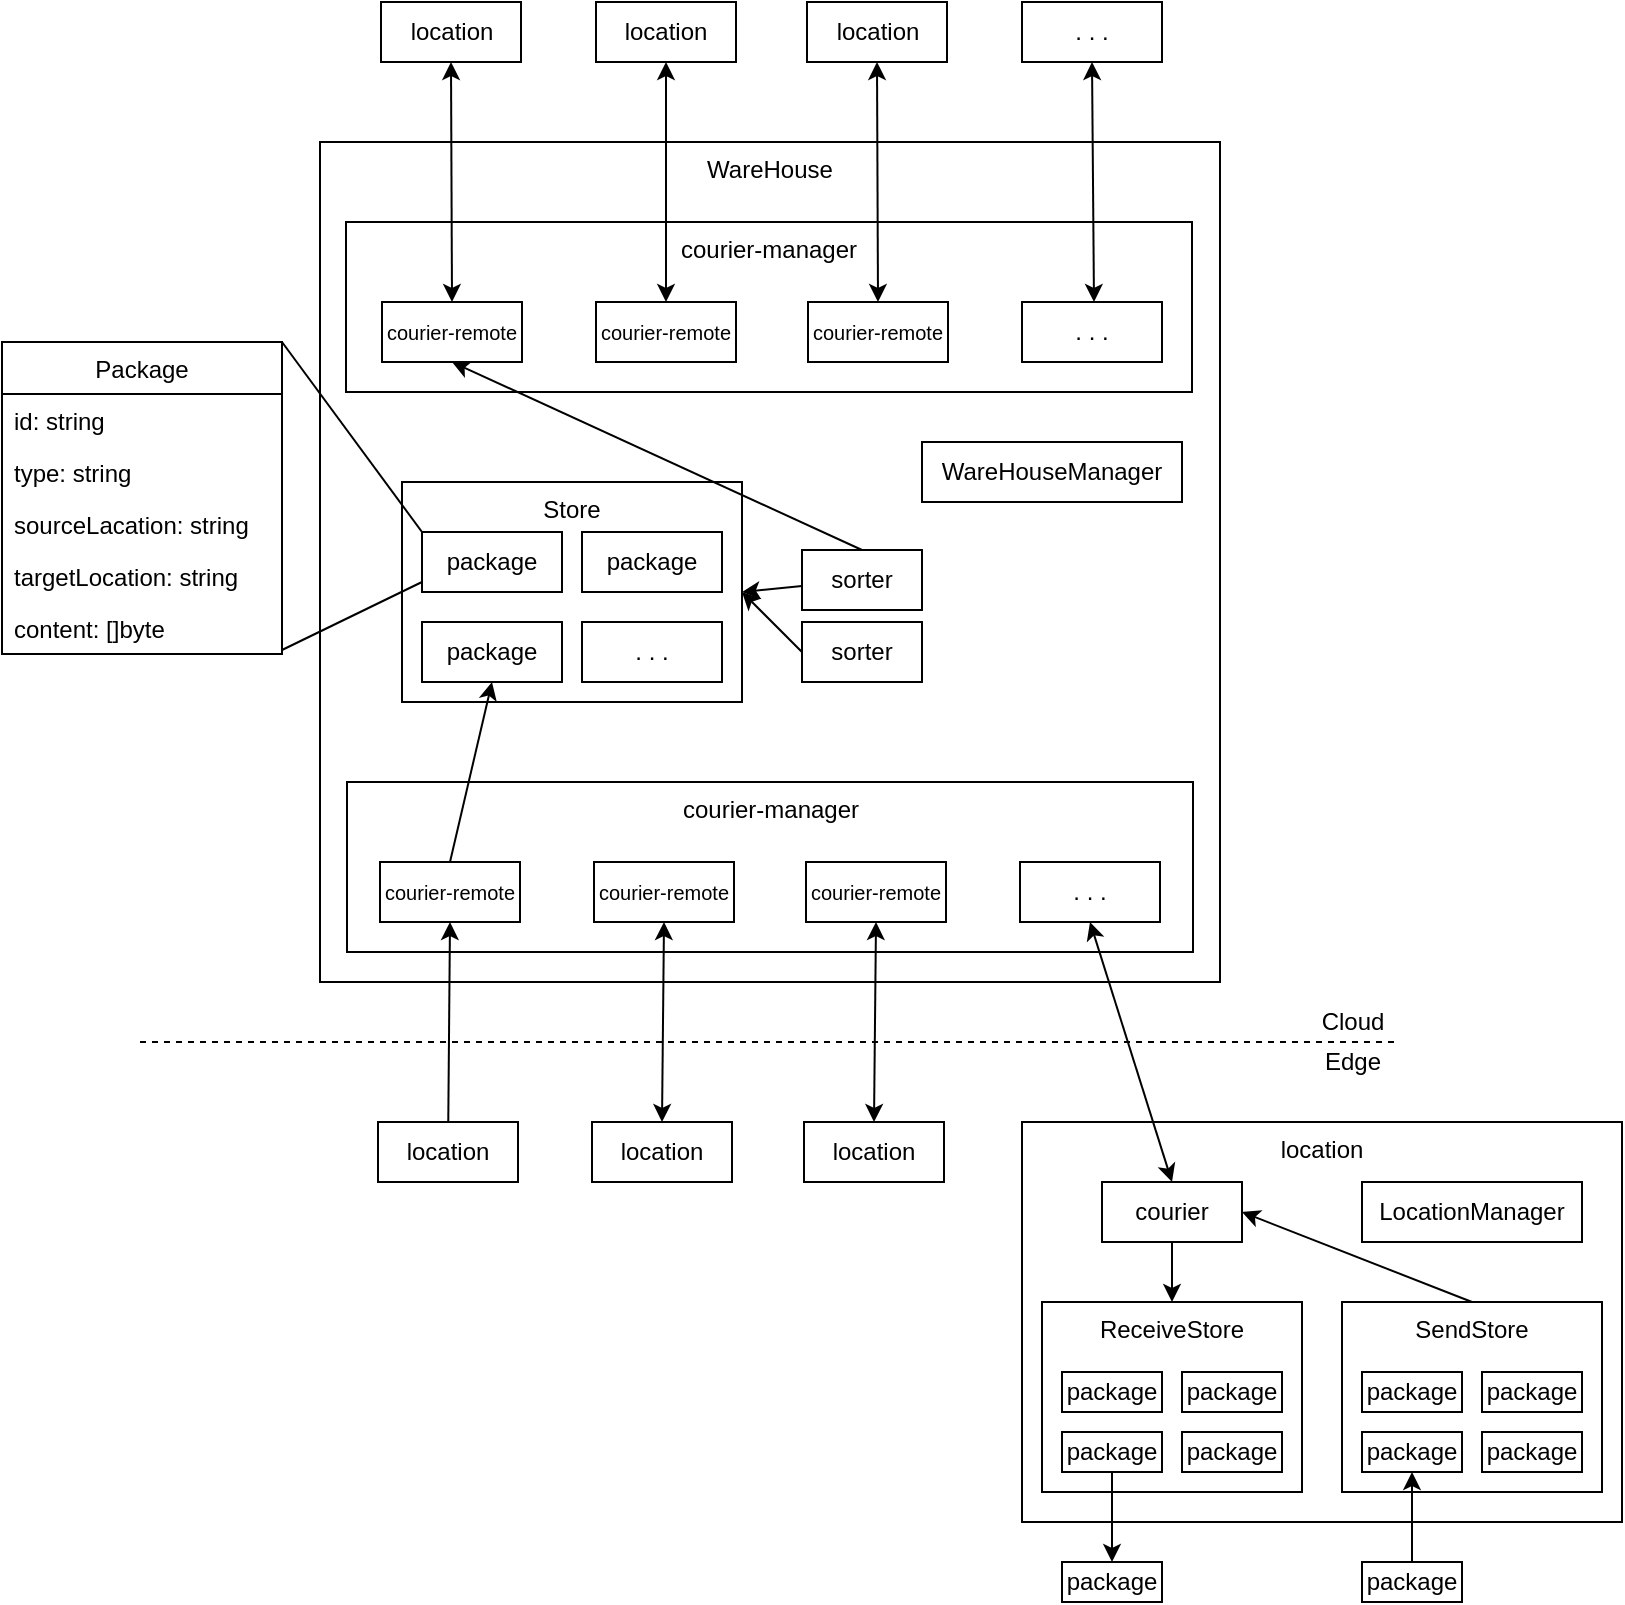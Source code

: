 <mxfile version="14.9.6" type="device"><diagram id="F145fyYi1Wd_kudLt8bz" name="第 1 页"><mxGraphModel dx="1106" dy="791" grid="1" gridSize="10" guides="1" tooltips="1" connect="1" arrows="1" fold="1" page="1" pageScale="1" pageWidth="827" pageHeight="1169" math="0" shadow="0"><root><mxCell id="0"/><mxCell id="1" parent="0"/><mxCell id="qbgWcFkiDjl8t5ZubD8T-1" value="WareHouse" style="rounded=0;whiteSpace=wrap;html=1;verticalAlign=top;" vertex="1" parent="1"><mxGeometry x="189" y="150" width="450" height="420" as="geometry"/></mxCell><mxCell id="qbgWcFkiDjl8t5ZubD8T-36" value="courier-manager" style="rounded=0;whiteSpace=wrap;html=1;verticalAlign=top;" vertex="1" parent="1"><mxGeometry x="202.5" y="470" width="423" height="85" as="geometry"/></mxCell><mxCell id="qbgWcFkiDjl8t5ZubD8T-35" value="courier-manager" style="rounded=0;whiteSpace=wrap;html=1;verticalAlign=top;" vertex="1" parent="1"><mxGeometry x="202" y="190" width="423" height="85" as="geometry"/></mxCell><mxCell id="qbgWcFkiDjl8t5ZubD8T-2" value="Store" style="rounded=0;whiteSpace=wrap;html=1;verticalAlign=top;" vertex="1" parent="1"><mxGeometry x="230" y="320" width="170" height="110" as="geometry"/></mxCell><mxCell id="qbgWcFkiDjl8t5ZubD8T-3" value="package" style="rounded=0;whiteSpace=wrap;html=1;verticalAlign=middle;" vertex="1" parent="1"><mxGeometry x="240" y="345" width="70" height="30" as="geometry"/></mxCell><mxCell id="qbgWcFkiDjl8t5ZubD8T-4" value="package" style="rounded=0;whiteSpace=wrap;html=1;verticalAlign=middle;" vertex="1" parent="1"><mxGeometry x="320" y="345" width="70" height="30" as="geometry"/></mxCell><mxCell id="qbgWcFkiDjl8t5ZubD8T-5" value="package" style="rounded=0;whiteSpace=wrap;html=1;verticalAlign=middle;" vertex="1" parent="1"><mxGeometry x="240" y="390" width="70" height="30" as="geometry"/></mxCell><mxCell id="qbgWcFkiDjl8t5ZubD8T-6" value=". . ." style="rounded=0;whiteSpace=wrap;html=1;verticalAlign=middle;" vertex="1" parent="1"><mxGeometry x="320" y="390" width="70" height="30" as="geometry"/></mxCell><object label="Package" id="qbgWcFkiDjl8t5ZubD8T-7"><mxCell style="swimlane;fontStyle=0;childLayout=stackLayout;horizontal=1;startSize=26;horizontalStack=0;resizeParent=1;resizeParentMax=0;resizeLast=0;collapsible=1;marginBottom=0;verticalAlign=middle;swimlaneFillColor=none;fillColor=none;" vertex="1" parent="1"><mxGeometry x="30" y="250" width="140" height="156" as="geometry"><mxRectangle x="30" y="250" width="80" height="26" as="alternateBounds"/></mxGeometry></mxCell></object><mxCell id="qbgWcFkiDjl8t5ZubD8T-104" value="id: string" style="text;strokeColor=none;fillColor=none;align=left;verticalAlign=top;spacingLeft=4;spacingRight=4;overflow=hidden;rotatable=0;points=[[0,0.5],[1,0.5]];portConstraint=eastwest;sketch=0;" vertex="1" parent="qbgWcFkiDjl8t5ZubD8T-7"><mxGeometry y="26" width="140" height="26" as="geometry"/></mxCell><mxCell id="qbgWcFkiDjl8t5ZubD8T-105" value="type: string" style="text;strokeColor=none;fillColor=none;align=left;verticalAlign=top;spacingLeft=4;spacingRight=4;overflow=hidden;rotatable=0;points=[[0,0.5],[1,0.5]];portConstraint=eastwest;sketch=0;" vertex="1" parent="qbgWcFkiDjl8t5ZubD8T-7"><mxGeometry y="52" width="140" height="26" as="geometry"/></mxCell><mxCell id="qbgWcFkiDjl8t5ZubD8T-102" value="sourceLacation: string" style="text;strokeColor=none;fillColor=none;align=left;verticalAlign=top;spacingLeft=4;spacingRight=4;overflow=hidden;rotatable=0;points=[[0,0.5],[1,0.5]];portConstraint=eastwest;sketch=0;" vertex="1" parent="qbgWcFkiDjl8t5ZubD8T-7"><mxGeometry y="78" width="140" height="26" as="geometry"/></mxCell><mxCell id="qbgWcFkiDjl8t5ZubD8T-103" value="targetLocation: string" style="text;strokeColor=none;fillColor=none;align=left;verticalAlign=top;spacingLeft=4;spacingRight=4;overflow=hidden;rotatable=0;points=[[0,0.5],[1,0.5]];portConstraint=eastwest;sketch=0;" vertex="1" parent="qbgWcFkiDjl8t5ZubD8T-7"><mxGeometry y="104" width="140" height="26" as="geometry"/></mxCell><mxCell id="qbgWcFkiDjl8t5ZubD8T-10" value="content: []byte" style="text;strokeColor=none;fillColor=none;align=left;verticalAlign=top;spacingLeft=4;spacingRight=4;overflow=hidden;rotatable=0;points=[[0,0.5],[1,0.5]];portConstraint=eastwest;" vertex="1" parent="qbgWcFkiDjl8t5ZubD8T-7"><mxGeometry y="130" width="140" height="26" as="geometry"/></mxCell><mxCell id="qbgWcFkiDjl8t5ZubD8T-11" value="" style="endArrow=none;html=1;exitX=0;exitY=0;exitDx=0;exitDy=0;entryX=1;entryY=0;entryDx=0;entryDy=0;" edge="1" parent="1" source="qbgWcFkiDjl8t5ZubD8T-3" target="qbgWcFkiDjl8t5ZubD8T-7"><mxGeometry width="50" height="50" relative="1" as="geometry"><mxPoint x="390" y="430" as="sourcePoint"/><mxPoint x="440" y="380" as="targetPoint"/></mxGeometry></mxCell><mxCell id="qbgWcFkiDjl8t5ZubD8T-12" value="" style="endArrow=none;html=1;entryX=1;entryY=0.923;entryDx=0;entryDy=0;entryPerimeter=0;" edge="1" parent="1" target="qbgWcFkiDjl8t5ZubD8T-10"><mxGeometry width="50" height="50" relative="1" as="geometry"><mxPoint x="240" y="370" as="sourcePoint"/><mxPoint x="200" y="260" as="targetPoint"/></mxGeometry></mxCell><mxCell id="qbgWcFkiDjl8t5ZubD8T-13" value="sorter" style="rounded=0;whiteSpace=wrap;html=1;verticalAlign=middle;" vertex="1" parent="1"><mxGeometry x="430" y="354" width="60" height="30" as="geometry"/></mxCell><mxCell id="qbgWcFkiDjl8t5ZubD8T-14" value="sorter" style="rounded=0;whiteSpace=wrap;html=1;verticalAlign=middle;" vertex="1" parent="1"><mxGeometry x="430" y="390" width="60" height="30" as="geometry"/></mxCell><mxCell id="qbgWcFkiDjl8t5ZubD8T-15" value="" style="endArrow=classic;html=1;entryX=1;entryY=0.5;entryDx=0;entryDy=0;" edge="1" parent="1" source="qbgWcFkiDjl8t5ZubD8T-13" target="qbgWcFkiDjl8t5ZubD8T-2"><mxGeometry width="50" height="50" relative="1" as="geometry"><mxPoint x="390" y="430" as="sourcePoint"/><mxPoint x="440" y="380" as="targetPoint"/></mxGeometry></mxCell><mxCell id="qbgWcFkiDjl8t5ZubD8T-16" value="" style="endArrow=classic;html=1;entryX=1;entryY=0.5;entryDx=0;entryDy=0;exitX=0;exitY=0.5;exitDx=0;exitDy=0;" edge="1" parent="1" source="qbgWcFkiDjl8t5ZubD8T-14" target="qbgWcFkiDjl8t5ZubD8T-2"><mxGeometry width="50" height="50" relative="1" as="geometry"><mxPoint x="440" y="382" as="sourcePoint"/><mxPoint x="410" y="385" as="targetPoint"/></mxGeometry></mxCell><mxCell id="qbgWcFkiDjl8t5ZubD8T-20" value="courier-remote" style="rounded=0;whiteSpace=wrap;html=1;verticalAlign=middle;fontSize=10;" vertex="1" parent="1"><mxGeometry x="219" y="510" width="70" height="30" as="geometry"/></mxCell><mxCell id="qbgWcFkiDjl8t5ZubD8T-21" value="courier-remote" style="rounded=0;whiteSpace=wrap;html=1;verticalAlign=middle;fontSize=10;" vertex="1" parent="1"><mxGeometry x="326" y="510" width="70" height="30" as="geometry"/></mxCell><mxCell id="qbgWcFkiDjl8t5ZubD8T-22" value="courier-remote" style="rounded=0;whiteSpace=wrap;html=1;verticalAlign=middle;fontSize=10;" vertex="1" parent="1"><mxGeometry x="432" y="510" width="70" height="30" as="geometry"/></mxCell><mxCell id="qbgWcFkiDjl8t5ZubD8T-24" value=". . ." style="rounded=0;whiteSpace=wrap;html=1;verticalAlign=middle;" vertex="1" parent="1"><mxGeometry x="539" y="510" width="70" height="30" as="geometry"/></mxCell><mxCell id="qbgWcFkiDjl8t5ZubD8T-25" value="courier-remote" style="rounded=0;whiteSpace=wrap;html=1;verticalAlign=middle;fontSize=10;" vertex="1" parent="1"><mxGeometry x="220" y="230" width="70" height="30" as="geometry"/></mxCell><mxCell id="qbgWcFkiDjl8t5ZubD8T-26" value="courier-remote" style="rounded=0;whiteSpace=wrap;html=1;verticalAlign=middle;fontSize=10;" vertex="1" parent="1"><mxGeometry x="327" y="230" width="70" height="30" as="geometry"/></mxCell><mxCell id="qbgWcFkiDjl8t5ZubD8T-27" value="courier-remote" style="rounded=0;whiteSpace=wrap;html=1;verticalAlign=middle;fontSize=10;" vertex="1" parent="1"><mxGeometry x="433" y="230" width="70" height="30" as="geometry"/></mxCell><mxCell id="qbgWcFkiDjl8t5ZubD8T-28" value=". . ." style="rounded=0;whiteSpace=wrap;html=1;verticalAlign=middle;" vertex="1" parent="1"><mxGeometry x="540" y="230" width="70" height="30" as="geometry"/></mxCell><mxCell id="qbgWcFkiDjl8t5ZubD8T-41" value="location" style="rounded=0;whiteSpace=wrap;html=1;verticalAlign=middle;" vertex="1" parent="1"><mxGeometry x="218" y="640" width="70" height="30" as="geometry"/></mxCell><mxCell id="qbgWcFkiDjl8t5ZubD8T-42" value="location" style="rounded=0;whiteSpace=wrap;html=1;verticalAlign=middle;" vertex="1" parent="1"><mxGeometry x="325" y="640" width="70" height="30" as="geometry"/></mxCell><mxCell id="qbgWcFkiDjl8t5ZubD8T-43" value="location" style="rounded=0;whiteSpace=wrap;html=1;verticalAlign=middle;" vertex="1" parent="1"><mxGeometry x="431" y="640" width="70" height="30" as="geometry"/></mxCell><mxCell id="qbgWcFkiDjl8t5ZubD8T-44" value="location" style="rounded=0;whiteSpace=wrap;html=1;verticalAlign=top;" vertex="1" parent="1"><mxGeometry x="540" y="640" width="300" height="200" as="geometry"/></mxCell><mxCell id="qbgWcFkiDjl8t5ZubD8T-45" value="" style="endArrow=classic;startArrow=none;html=1;exitX=0.5;exitY=1;exitDx=0;exitDy=0;strokeColor=none;startFill=0;" edge="1" parent="1" source="qbgWcFkiDjl8t5ZubD8T-20" target="qbgWcFkiDjl8t5ZubD8T-41"><mxGeometry width="50" height="50" relative="1" as="geometry"><mxPoint x="390" y="430" as="sourcePoint"/><mxPoint x="440" y="380" as="targetPoint"/></mxGeometry></mxCell><mxCell id="qbgWcFkiDjl8t5ZubD8T-47" value="" style="endArrow=classic;startArrow=classic;html=1;exitX=0.5;exitY=0;exitDx=0;exitDy=0;entryX=0.5;entryY=1;entryDx=0;entryDy=0;" edge="1" parent="1" source="qbgWcFkiDjl8t5ZubD8T-43" target="qbgWcFkiDjl8t5ZubD8T-22"><mxGeometry width="50" height="50" relative="1" as="geometry"><mxPoint x="330" y="750" as="sourcePoint"/><mxPoint x="467" y="520" as="targetPoint"/></mxGeometry></mxCell><mxCell id="qbgWcFkiDjl8t5ZubD8T-48" value="" style="endArrow=classic;startArrow=classic;html=1;entryX=0.5;entryY=0;entryDx=0;entryDy=0;exitX=0.5;exitY=1;exitDx=0;exitDy=0;" edge="1" parent="1" source="qbgWcFkiDjl8t5ZubD8T-21" target="qbgWcFkiDjl8t5ZubD8T-42"><mxGeometry width="50" height="50" relative="1" as="geometry"><mxPoint x="300" y="700" as="sourcePoint"/><mxPoint x="350" y="650" as="targetPoint"/></mxGeometry></mxCell><mxCell id="qbgWcFkiDjl8t5ZubD8T-49" value="" style="endArrow=classic;startArrow=classic;html=1;entryX=0.5;entryY=0;entryDx=0;entryDy=0;exitX=0.5;exitY=1;exitDx=0;exitDy=0;" edge="1" parent="1" source="qbgWcFkiDjl8t5ZubD8T-24" target="qbgWcFkiDjl8t5ZubD8T-123"><mxGeometry width="50" height="50" relative="1" as="geometry"><mxPoint x="370.5" y="540" as="sourcePoint"/><mxPoint x="371" y="600" as="targetPoint"/></mxGeometry></mxCell><mxCell id="qbgWcFkiDjl8t5ZubD8T-50" value="" style="endArrow=classic;startArrow=classic;html=1;exitX=0.5;exitY=0;exitDx=0;exitDy=0;entryX=0.5;entryY=1;entryDx=0;entryDy=0;" edge="1" parent="1" source="qbgWcFkiDjl8t5ZubD8T-25" target="qbgWcFkiDjl8t5ZubD8T-51"><mxGeometry width="50" height="50" relative="1" as="geometry"><mxPoint x="263.5" y="540" as="sourcePoint"/><mxPoint x="255" y="130" as="targetPoint"/></mxGeometry></mxCell><mxCell id="qbgWcFkiDjl8t5ZubD8T-51" value="location" style="rounded=0;whiteSpace=wrap;html=1;verticalAlign=middle;" vertex="1" parent="1"><mxGeometry x="219.5" y="80" width="70" height="30" as="geometry"/></mxCell><mxCell id="qbgWcFkiDjl8t5ZubD8T-52" value="location" style="rounded=0;whiteSpace=wrap;html=1;verticalAlign=middle;" vertex="1" parent="1"><mxGeometry x="327" y="80" width="70" height="30" as="geometry"/></mxCell><mxCell id="qbgWcFkiDjl8t5ZubD8T-53" value="location" style="rounded=0;whiteSpace=wrap;html=1;verticalAlign=middle;" vertex="1" parent="1"><mxGeometry x="432.5" y="80" width="70" height="30" as="geometry"/></mxCell><mxCell id="qbgWcFkiDjl8t5ZubD8T-54" value=". . ." style="rounded=0;whiteSpace=wrap;html=1;verticalAlign=middle;" vertex="1" parent="1"><mxGeometry x="540" y="80" width="70" height="30" as="geometry"/></mxCell><mxCell id="qbgWcFkiDjl8t5ZubD8T-55" value="" style="endArrow=classic;startArrow=classic;html=1;exitX=0.5;exitY=0;exitDx=0;exitDy=0;entryX=0.5;entryY=1;entryDx=0;entryDy=0;" edge="1" parent="1" source="qbgWcFkiDjl8t5ZubD8T-26" target="qbgWcFkiDjl8t5ZubD8T-52"><mxGeometry width="50" height="50" relative="1" as="geometry"><mxPoint x="265" y="240" as="sourcePoint"/><mxPoint x="265" y="140" as="targetPoint"/></mxGeometry></mxCell><mxCell id="qbgWcFkiDjl8t5ZubD8T-56" value="" style="endArrow=classic;startArrow=classic;html=1;exitX=0.5;exitY=0;exitDx=0;exitDy=0;entryX=0.5;entryY=1;entryDx=0;entryDy=0;" edge="1" parent="1" source="qbgWcFkiDjl8t5ZubD8T-27" target="qbgWcFkiDjl8t5ZubD8T-53"><mxGeometry width="50" height="50" relative="1" as="geometry"><mxPoint x="372" y="240" as="sourcePoint"/><mxPoint x="372.5" y="140" as="targetPoint"/></mxGeometry></mxCell><mxCell id="qbgWcFkiDjl8t5ZubD8T-57" value="" style="endArrow=classic;startArrow=classic;html=1;entryX=0.5;entryY=1;entryDx=0;entryDy=0;" edge="1" parent="1" target="qbgWcFkiDjl8t5ZubD8T-54"><mxGeometry width="50" height="50" relative="1" as="geometry"><mxPoint x="576" y="230" as="sourcePoint"/><mxPoint x="478" y="140" as="targetPoint"/></mxGeometry></mxCell><mxCell id="qbgWcFkiDjl8t5ZubD8T-58" value="" style="endArrow=classic;html=1;exitX=0.5;exitY=0;exitDx=0;exitDy=0;entryX=0.5;entryY=1;entryDx=0;entryDy=0;" edge="1" parent="1" source="qbgWcFkiDjl8t5ZubD8T-20" target="qbgWcFkiDjl8t5ZubD8T-5"><mxGeometry width="50" height="50" relative="1" as="geometry"><mxPoint x="380" y="430" as="sourcePoint"/><mxPoint x="430" y="380" as="targetPoint"/></mxGeometry></mxCell><mxCell id="qbgWcFkiDjl8t5ZubD8T-60" value="" style="endArrow=none;dashed=1;html=1;" edge="1" parent="1"><mxGeometry width="50" height="50" relative="1" as="geometry"><mxPoint x="99" y="600" as="sourcePoint"/><mxPoint x="729" y="600" as="targetPoint"/></mxGeometry></mxCell><mxCell id="qbgWcFkiDjl8t5ZubD8T-61" value="Cloud" style="text;html=1;align=center;verticalAlign=middle;resizable=0;points=[];autosize=1;strokeColor=none;" vertex="1" parent="1"><mxGeometry x="680" y="580" width="50" height="20" as="geometry"/></mxCell><mxCell id="qbgWcFkiDjl8t5ZubD8T-62" value="Edge" style="text;html=1;align=center;verticalAlign=middle;resizable=0;points=[];autosize=1;strokeColor=none;" vertex="1" parent="1"><mxGeometry x="685" y="600" width="40" height="20" as="geometry"/></mxCell><mxCell id="qbgWcFkiDjl8t5ZubD8T-79" value="" style="endArrow=classic;html=1;entryX=0.5;entryY=1;entryDx=0;entryDy=0;" edge="1" parent="1" source="qbgWcFkiDjl8t5ZubD8T-41" target="qbgWcFkiDjl8t5ZubD8T-20"><mxGeometry width="50" height="50" relative="1" as="geometry"><mxPoint x="263.5" y="510" as="sourcePoint"/><mxPoint x="255" y="540" as="targetPoint"/></mxGeometry></mxCell><mxCell id="qbgWcFkiDjl8t5ZubD8T-80" value="" style="endArrow=classic;html=1;entryX=0.5;entryY=1;entryDx=0;entryDy=0;exitX=0.5;exitY=0;exitDx=0;exitDy=0;" edge="1" parent="1" source="qbgWcFkiDjl8t5ZubD8T-13" target="qbgWcFkiDjl8t5ZubD8T-25"><mxGeometry width="50" height="50" relative="1" as="geometry"><mxPoint x="380" y="340" as="sourcePoint"/><mxPoint x="430" y="290" as="targetPoint"/></mxGeometry></mxCell><mxCell id="qbgWcFkiDjl8t5ZubD8T-110" value="ReceiveStore" style="rounded=0;whiteSpace=wrap;html=1;verticalAlign=top;" vertex="1" parent="1"><mxGeometry x="550" y="730" width="130" height="95" as="geometry"/></mxCell><mxCell id="qbgWcFkiDjl8t5ZubD8T-111" value="package" style="rounded=0;whiteSpace=wrap;html=1;verticalAlign=middle;" vertex="1" parent="1"><mxGeometry x="560" y="765" width="50" height="20" as="geometry"/></mxCell><mxCell id="qbgWcFkiDjl8t5ZubD8T-112" value="package" style="rounded=0;whiteSpace=wrap;html=1;verticalAlign=middle;" vertex="1" parent="1"><mxGeometry x="620" y="765" width="50" height="20" as="geometry"/></mxCell><mxCell id="qbgWcFkiDjl8t5ZubD8T-113" value="package" style="rounded=0;whiteSpace=wrap;html=1;verticalAlign=middle;" vertex="1" parent="1"><mxGeometry x="560" y="795" width="50" height="20" as="geometry"/></mxCell><mxCell id="qbgWcFkiDjl8t5ZubD8T-114" value="package" style="rounded=0;whiteSpace=wrap;html=1;verticalAlign=middle;" vertex="1" parent="1"><mxGeometry x="620" y="795" width="50" height="20" as="geometry"/></mxCell><mxCell id="qbgWcFkiDjl8t5ZubD8T-116" value="SendStore" style="rounded=0;whiteSpace=wrap;html=1;verticalAlign=top;" vertex="1" parent="1"><mxGeometry x="700" y="730" width="130" height="95" as="geometry"/></mxCell><mxCell id="qbgWcFkiDjl8t5ZubD8T-117" value="package" style="rounded=0;whiteSpace=wrap;html=1;verticalAlign=middle;" vertex="1" parent="1"><mxGeometry x="710" y="765" width="50" height="20" as="geometry"/></mxCell><mxCell id="qbgWcFkiDjl8t5ZubD8T-118" value="package" style="rounded=0;whiteSpace=wrap;html=1;verticalAlign=middle;" vertex="1" parent="1"><mxGeometry x="770" y="765" width="50" height="20" as="geometry"/></mxCell><mxCell id="qbgWcFkiDjl8t5ZubD8T-119" value="package" style="rounded=0;whiteSpace=wrap;html=1;verticalAlign=middle;" vertex="1" parent="1"><mxGeometry x="710" y="795" width="50" height="20" as="geometry"/></mxCell><mxCell id="qbgWcFkiDjl8t5ZubD8T-120" value="package" style="rounded=0;whiteSpace=wrap;html=1;verticalAlign=middle;" vertex="1" parent="1"><mxGeometry x="770" y="795" width="50" height="20" as="geometry"/></mxCell><mxCell id="qbgWcFkiDjl8t5ZubD8T-123" value="courier" style="rounded=0;whiteSpace=wrap;html=1;verticalAlign=middle;" vertex="1" parent="1"><mxGeometry x="580" y="670" width="70" height="30" as="geometry"/></mxCell><mxCell id="qbgWcFkiDjl8t5ZubD8T-125" value="WareHouseManager" style="rounded=0;whiteSpace=wrap;html=1;verticalAlign=middle;" vertex="1" parent="1"><mxGeometry x="490" y="300" width="130" height="30" as="geometry"/></mxCell><mxCell id="qbgWcFkiDjl8t5ZubD8T-126" value="LocationManager" style="rounded=0;whiteSpace=wrap;html=1;verticalAlign=middle;" vertex="1" parent="1"><mxGeometry x="710" y="670" width="110" height="30" as="geometry"/></mxCell><mxCell id="qbgWcFkiDjl8t5ZubD8T-127" value="" style="endArrow=classic;html=1;exitX=0.5;exitY=1;exitDx=0;exitDy=0;entryX=0.5;entryY=0;entryDx=0;entryDy=0;" edge="1" parent="1" source="qbgWcFkiDjl8t5ZubD8T-123" target="qbgWcFkiDjl8t5ZubD8T-110"><mxGeometry width="50" height="50" relative="1" as="geometry"><mxPoint x="355" y="740" as="sourcePoint"/><mxPoint x="280.5" y="680" as="targetPoint"/></mxGeometry></mxCell><mxCell id="qbgWcFkiDjl8t5ZubD8T-128" value="" style="endArrow=classic;html=1;exitX=0.5;exitY=0;exitDx=0;exitDy=0;entryX=1;entryY=0.5;entryDx=0;entryDy=0;" edge="1" parent="1" source="qbgWcFkiDjl8t5ZubD8T-116" target="qbgWcFkiDjl8t5ZubD8T-123"><mxGeometry width="50" height="50" relative="1" as="geometry"><mxPoint x="625" y="710" as="sourcePoint"/><mxPoint x="625" y="740" as="targetPoint"/></mxGeometry></mxCell><mxCell id="qbgWcFkiDjl8t5ZubD8T-129" value="package" style="rounded=0;whiteSpace=wrap;html=1;verticalAlign=middle;" vertex="1" parent="1"><mxGeometry x="710" y="860" width="50" height="20" as="geometry"/></mxCell><mxCell id="qbgWcFkiDjl8t5ZubD8T-130" value="" style="endArrow=classic;html=1;exitX=0.5;exitY=0;exitDx=0;exitDy=0;entryX=0.5;entryY=1;entryDx=0;entryDy=0;" edge="1" parent="1" source="qbgWcFkiDjl8t5ZubD8T-129" target="qbgWcFkiDjl8t5ZubD8T-119"><mxGeometry width="50" height="50" relative="1" as="geometry"><mxPoint x="775" y="740" as="sourcePoint"/><mxPoint x="660" y="695" as="targetPoint"/></mxGeometry></mxCell><mxCell id="qbgWcFkiDjl8t5ZubD8T-131" value="package" style="rounded=0;whiteSpace=wrap;html=1;verticalAlign=middle;" vertex="1" parent="1"><mxGeometry x="560" y="860" width="50" height="20" as="geometry"/></mxCell><mxCell id="qbgWcFkiDjl8t5ZubD8T-132" value="" style="endArrow=classic;html=1;exitX=0.5;exitY=1;exitDx=0;exitDy=0;entryX=0.5;entryY=0;entryDx=0;entryDy=0;" edge="1" parent="1" source="qbgWcFkiDjl8t5ZubD8T-113" target="qbgWcFkiDjl8t5ZubD8T-131"><mxGeometry width="50" height="50" relative="1" as="geometry"><mxPoint x="745" y="870" as="sourcePoint"/><mxPoint x="745" y="825" as="targetPoint"/></mxGeometry></mxCell></root></mxGraphModel></diagram></mxfile>